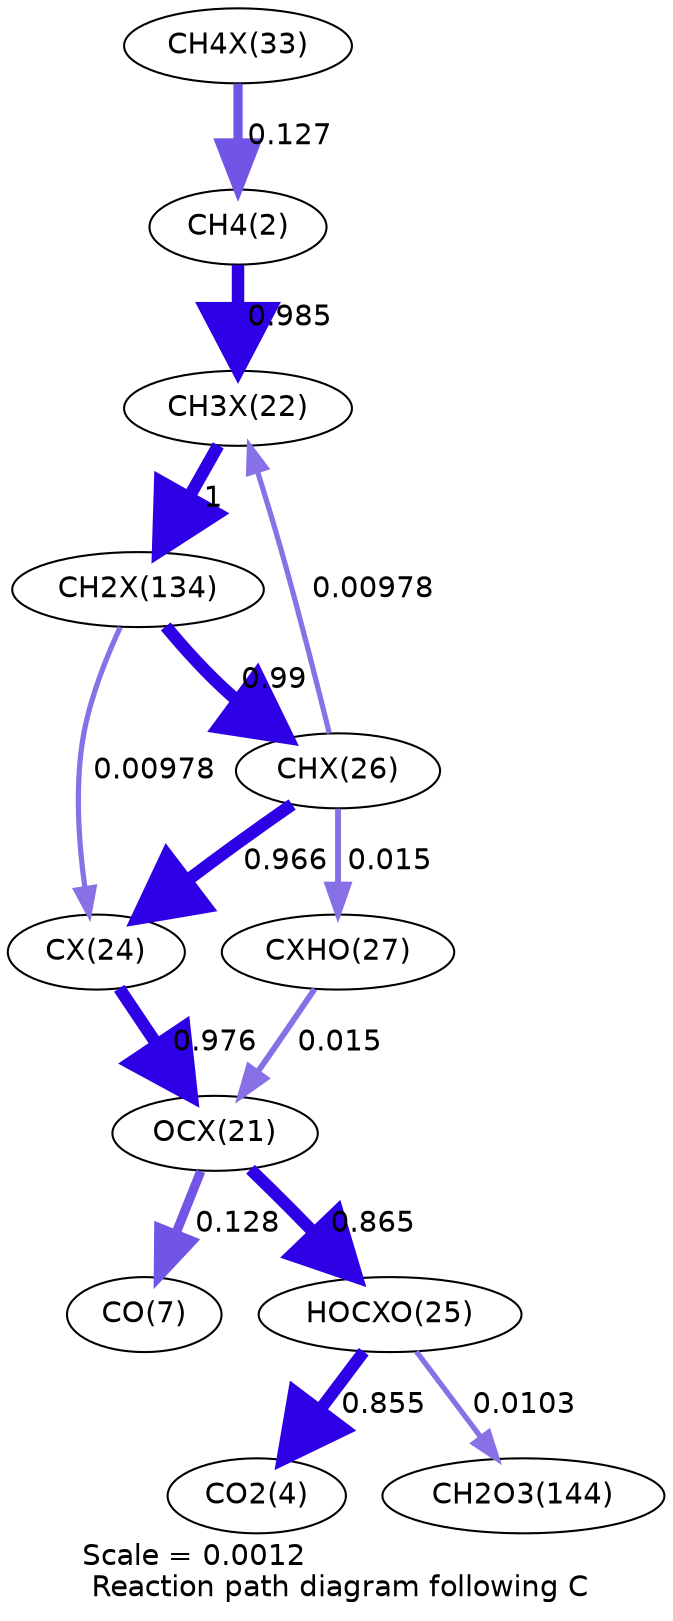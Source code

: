 digraph reaction_paths {
center=1;
s32 -> s4[fontname="Helvetica", penwidth=4.44, arrowsize=2.22, color="0.7, 0.627, 0.9"
, label=" 0.127"];
s4 -> s26[fontname="Helvetica", penwidth=5.99, arrowsize=2.99, color="0.7, 1.49, 0.9"
, label=" 0.985"];
s26 -> s38[fontname="Helvetica", penwidth=6, arrowsize=3, color="0.7, 1.5, 0.9"
, label=" 1"];
s30 -> s26[fontname="Helvetica", penwidth=2.51, arrowsize=1.25, color="0.7, 0.51, 0.9"
, label=" 0.00978"];
s38 -> s30[fontname="Helvetica", penwidth=5.99, arrowsize=3, color="0.7, 1.49, 0.9"
, label=" 0.99"];
s38 -> s28[fontname="Helvetica", penwidth=2.51, arrowsize=1.25, color="0.7, 0.51, 0.9"
, label=" 0.00978"];
s30 -> s28[fontname="Helvetica", penwidth=5.97, arrowsize=2.99, color="0.7, 1.47, 0.9"
, label=" 0.966"];
s30 -> s31[fontname="Helvetica", penwidth=2.83, arrowsize=1.42, color="0.7, 0.515, 0.9"
, label=" 0.015"];
s28 -> s25[fontname="Helvetica", penwidth=5.98, arrowsize=2.99, color="0.7, 1.48, 0.9"
, label=" 0.976"];
s25 -> s9[fontname="Helvetica", penwidth=4.45, arrowsize=2.22, color="0.7, 0.628, 0.9"
, label=" 0.128"];
s25 -> s29[fontname="Helvetica", penwidth=5.89, arrowsize=2.95, color="0.7, 1.37, 0.9"
, label=" 0.865"];
s31 -> s25[fontname="Helvetica", penwidth=2.83, arrowsize=1.42, color="0.7, 0.515, 0.9"
, label=" 0.015"];
s29 -> s6[fontname="Helvetica", penwidth=5.88, arrowsize=2.94, color="0.7, 1.35, 0.9"
, label=" 0.855"];
s29 -> s21[fontname="Helvetica", penwidth=2.54, arrowsize=1.27, color="0.7, 0.51, 0.9"
, label=" 0.0103"];
s4 [ fontname="Helvetica", label="CH4(2)"];
s6 [ fontname="Helvetica", label="CO2(4)"];
s9 [ fontname="Helvetica", label="CO(7)"];
s21 [ fontname="Helvetica", label="CH2O3(144)"];
s25 [ fontname="Helvetica", label="OCX(21)"];
s26 [ fontname="Helvetica", label="CH3X(22)"];
s28 [ fontname="Helvetica", label="CX(24)"];
s29 [ fontname="Helvetica", label="HOCXO(25)"];
s30 [ fontname="Helvetica", label="CHX(26)"];
s31 [ fontname="Helvetica", label="CXHO(27)"];
s32 [ fontname="Helvetica", label="CH4X(33)"];
s38 [ fontname="Helvetica", label="CH2X(134)"];
 label = "Scale = 0.0012\l Reaction path diagram following C";
 fontname = "Helvetica";
}
